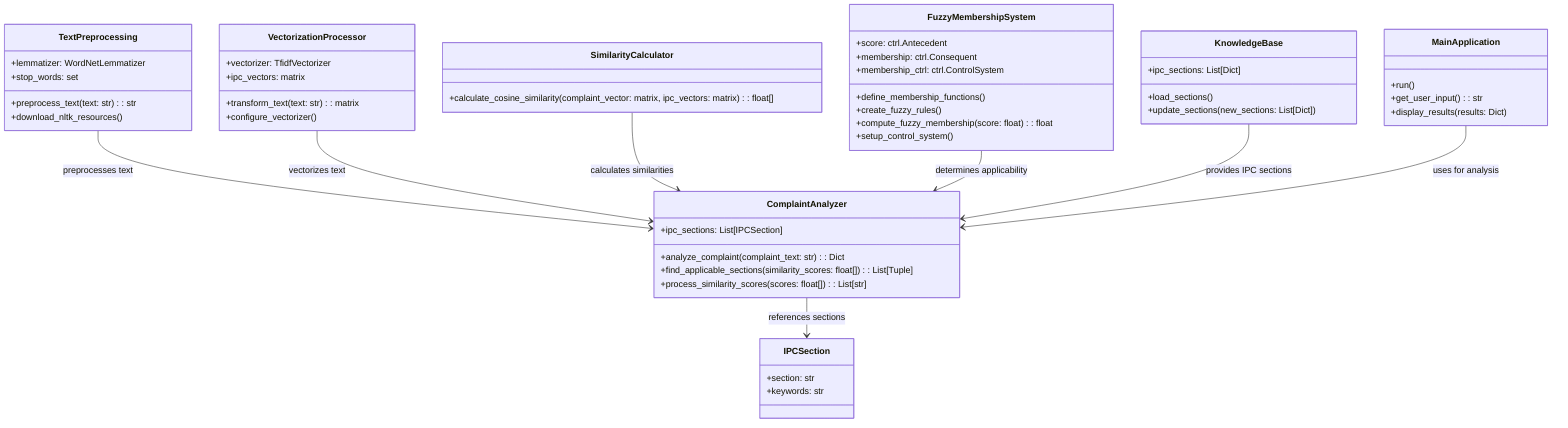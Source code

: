 classDiagram
    class IPCSection {
        +section: str
        +keywords: str
    }

    class TextPreprocessing {
        +lemmatizer: WordNetLemmatizer
        +stop_words: set
        +preprocess_text(text: str): str
        +download_nltk_resources()
    }

    class VectorizationProcessor {
        +vectorizer: TfidfVectorizer
        +ipc_vectors: matrix
        +transform_text(text: str): matrix
        +configure_vectorizer()
    }

    class SimilarityCalculator {
        +calculate_cosine_similarity(complaint_vector: matrix, ipc_vectors: matrix): float[]
    }

    class FuzzyMembershipSystem {
        +score: ctrl.Antecedent
        +membership: ctrl.Consequent
        +membership_ctrl: ctrl.ControlSystem
        +define_membership_functions()
        +create_fuzzy_rules()
        +compute_fuzzy_membership(score: float): float
        +setup_control_system()
    }

    class ComplaintAnalyzer {
        +ipc_sections: List[IPCSection]
        +analyze_complaint(complaint_text: str): Dict
        +find_applicable_sections(similarity_scores: float[]): List[Tuple]
        +process_similarity_scores(scores: float[]): List[str]
    }

    class MainApplication {
        +run()
        +get_user_input(): str
        +display_results(results: Dict)
    }

    class KnowledgeBase {
        +ipc_sections: List[Dict]
        +load_sections()
        +update_sections(new_sections: List[Dict])
    }

    TextPreprocessing --> ComplaintAnalyzer: preprocesses text
    VectorizationProcessor --> ComplaintAnalyzer: vectorizes text
    SimilarityCalculator --> ComplaintAnalyzer: calculates similarities
    FuzzyMembershipSystem --> ComplaintAnalyzer: determines applicability
    ComplaintAnalyzer --> IPCSection: references sections
    KnowledgeBase --> ComplaintAnalyzer: provides IPC sections
    MainApplication --> ComplaintAnalyzer: uses for analysis